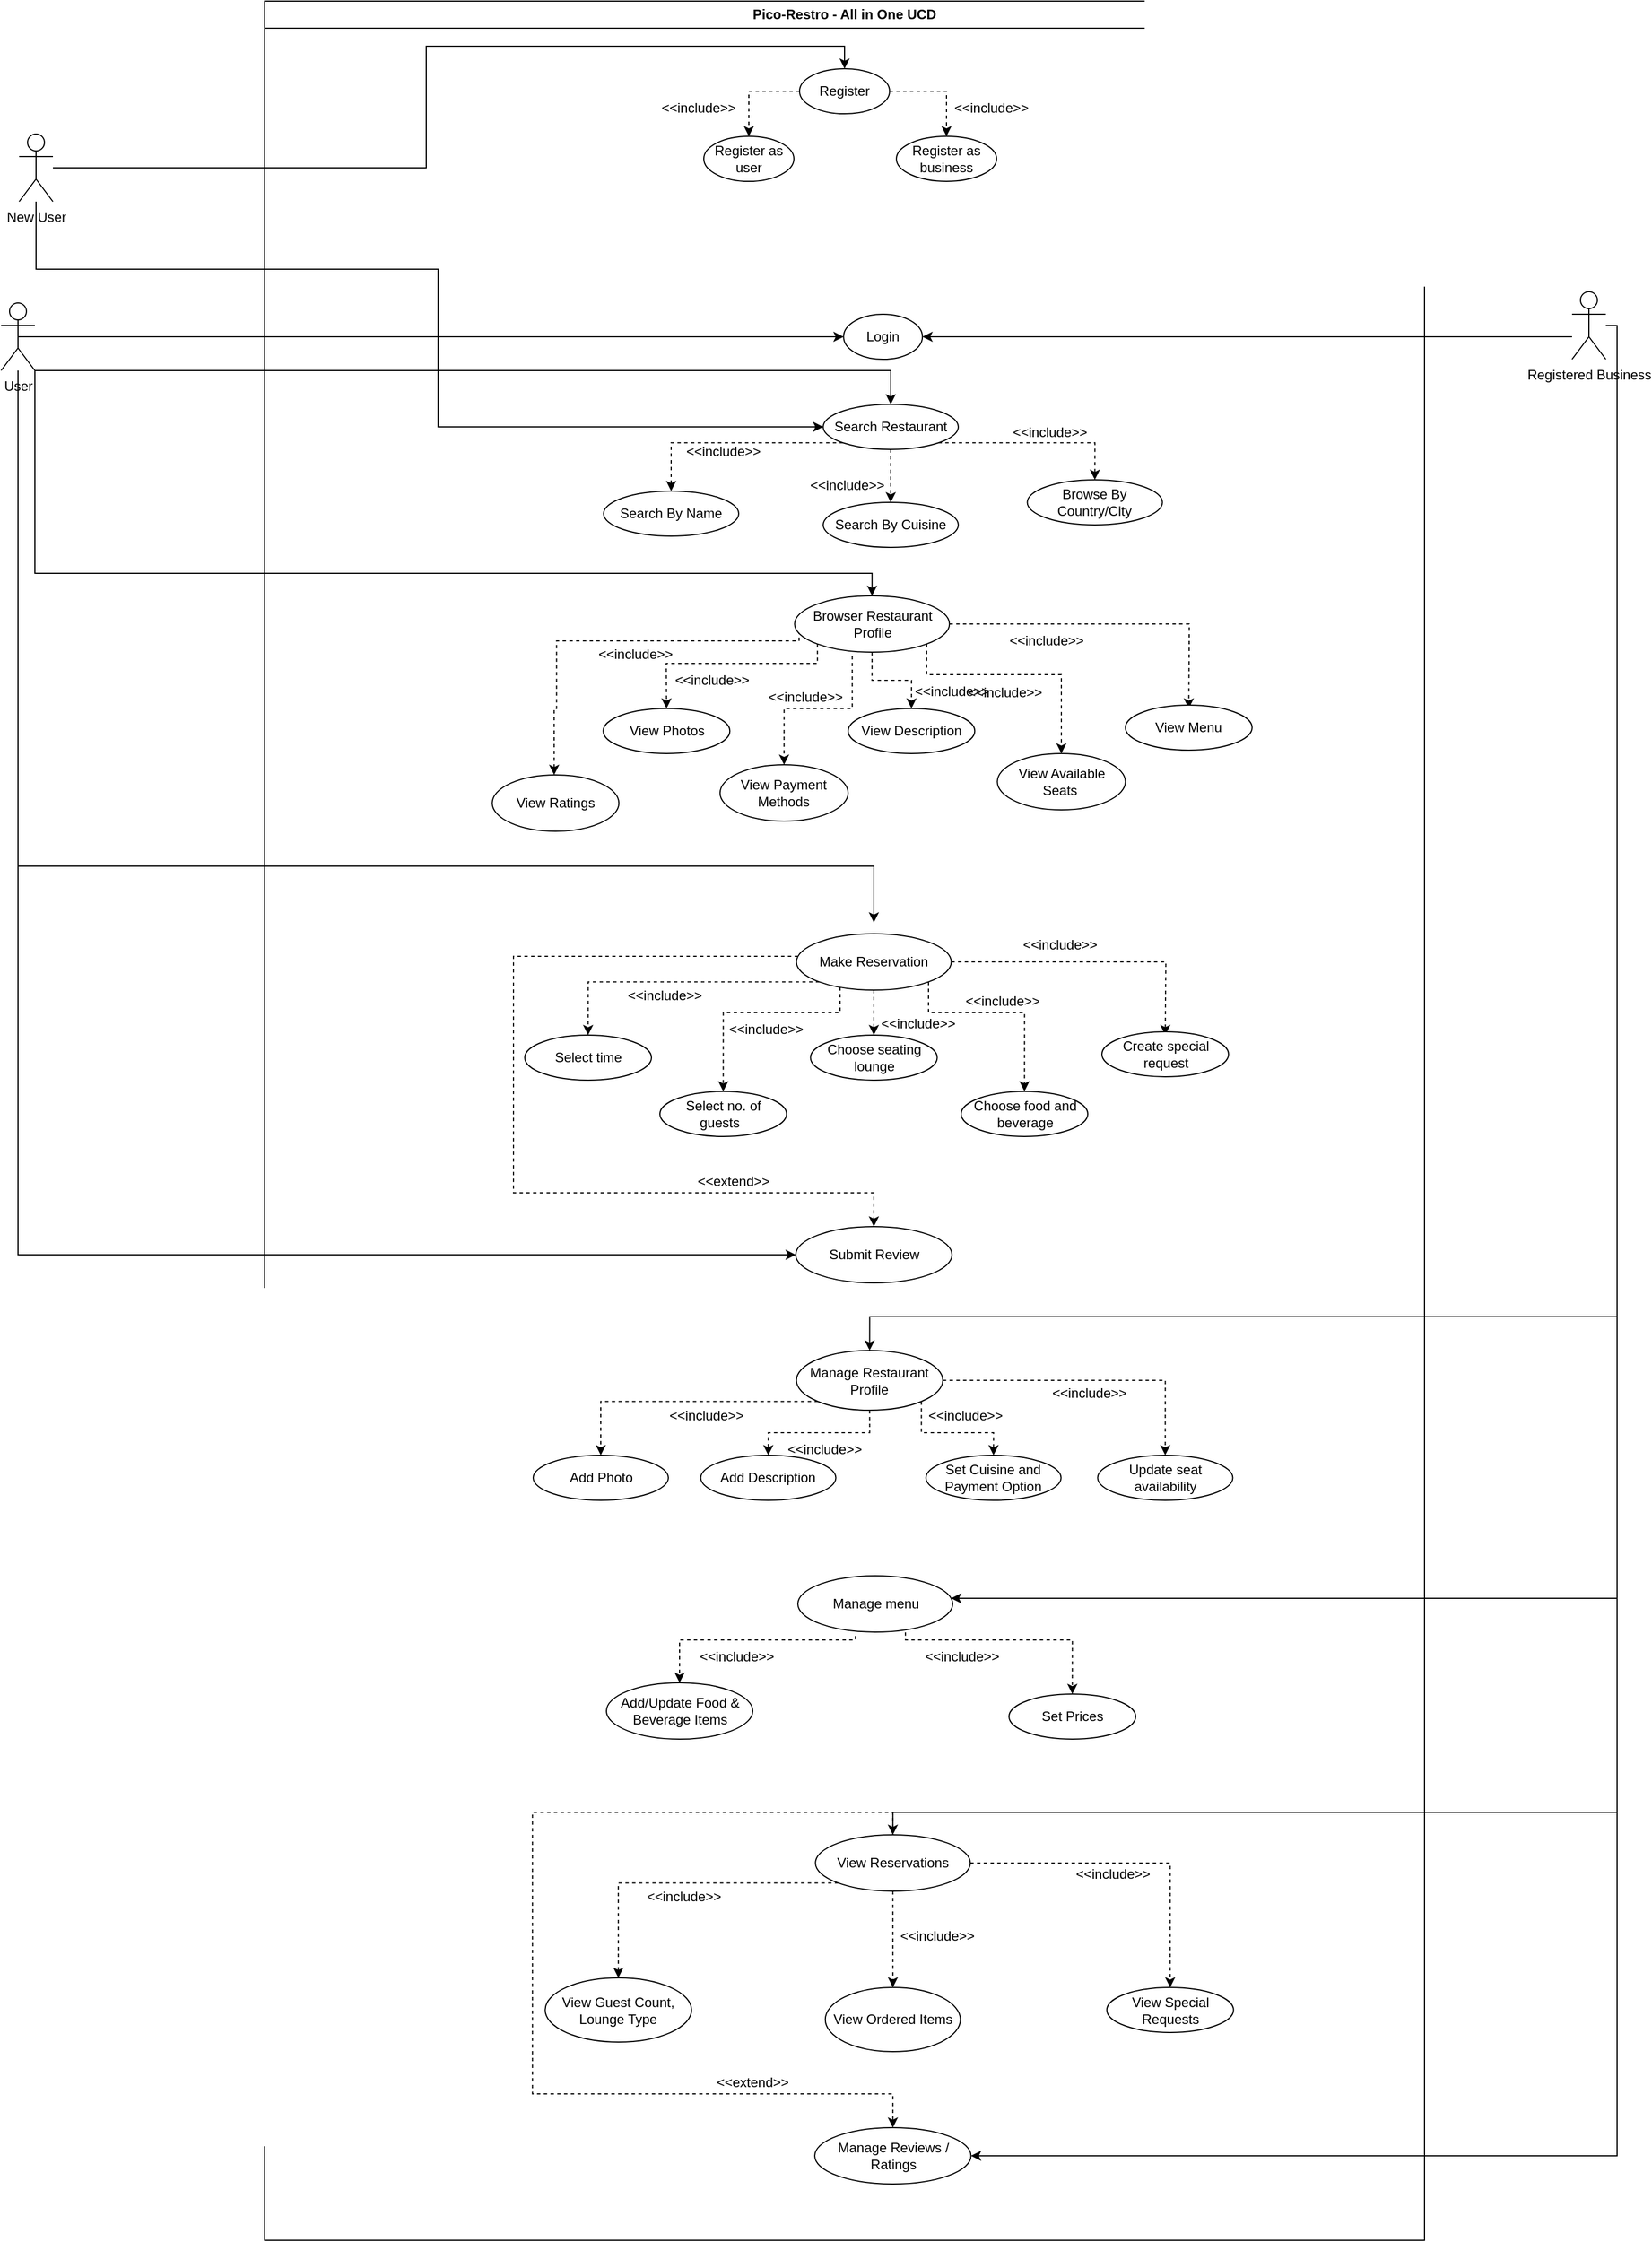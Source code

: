 <mxfile version="27.0.2">
  <diagram name="Page-1" id="cLsHhOsTv1Qdf6qpvLC8">
    <mxGraphModel dx="616" dy="1969" grid="1" gridSize="10" guides="1" tooltips="1" connect="1" arrows="1" fold="1" page="1" pageScale="1" pageWidth="850" pageHeight="1100" math="0" shadow="0">
      <root>
        <mxCell id="0" />
        <mxCell id="1" parent="0" />
        <mxCell id="fUInM-q33QLJyEfKflRt-122" value="Pico-Restro - All in One UCD" style="swimlane;whiteSpace=wrap;html=1;startSize=24;" vertex="1" parent="1">
          <mxGeometry x="1479" y="-38" width="1030" height="1988" as="geometry" />
        </mxCell>
        <mxCell id="fUInM-q33QLJyEfKflRt-134" value="" style="group" vertex="1" connectable="0" parent="fUInM-q33QLJyEfKflRt-122">
          <mxGeometry x="340" y="60" width="350" height="100" as="geometry" />
        </mxCell>
        <mxCell id="fUInM-q33QLJyEfKflRt-129" style="edgeStyle=orthogonalEdgeStyle;rounded=0;orthogonalLoop=1;jettySize=auto;html=1;entryX=0.5;entryY=0;entryDx=0;entryDy=0;dashed=1;" edge="1" parent="fUInM-q33QLJyEfKflRt-134" source="fUInM-q33QLJyEfKflRt-124" target="fUInM-q33QLJyEfKflRt-127">
          <mxGeometry relative="1" as="geometry" />
        </mxCell>
        <mxCell id="fUInM-q33QLJyEfKflRt-131" style="edgeStyle=orthogonalEdgeStyle;rounded=0;orthogonalLoop=1;jettySize=auto;html=1;entryX=0.5;entryY=0;entryDx=0;entryDy=0;dashed=1;" edge="1" parent="fUInM-q33QLJyEfKflRt-134" source="fUInM-q33QLJyEfKflRt-124" target="fUInM-q33QLJyEfKflRt-128">
          <mxGeometry relative="1" as="geometry">
            <mxPoint x="260" y="50" as="targetPoint" />
          </mxGeometry>
        </mxCell>
        <mxCell id="fUInM-q33QLJyEfKflRt-124" value="Register" style="ellipse;whiteSpace=wrap;html=1;" vertex="1" parent="fUInM-q33QLJyEfKflRt-134">
          <mxGeometry x="135" width="80" height="40" as="geometry" />
        </mxCell>
        <mxCell id="fUInM-q33QLJyEfKflRt-127" value="Register as user" style="ellipse;whiteSpace=wrap;html=1;" vertex="1" parent="fUInM-q33QLJyEfKflRt-134">
          <mxGeometry x="50" y="60" width="80" height="40" as="geometry" />
        </mxCell>
        <mxCell id="fUInM-q33QLJyEfKflRt-128" value="Register as business" style="ellipse;whiteSpace=wrap;html=1;" vertex="1" parent="fUInM-q33QLJyEfKflRt-134">
          <mxGeometry x="221" y="60" width="89" height="40" as="geometry" />
        </mxCell>
        <mxCell id="fUInM-q33QLJyEfKflRt-132" value="&amp;lt;&amp;lt;include&amp;gt;&amp;gt;" style="text;html=1;align=center;verticalAlign=middle;resizable=0;points=[];autosize=1;strokeColor=none;fillColor=none;" vertex="1" parent="fUInM-q33QLJyEfKflRt-134">
          <mxGeometry y="20" width="90" height="30" as="geometry" />
        </mxCell>
        <mxCell id="fUInM-q33QLJyEfKflRt-133" value="&amp;lt;&amp;lt;include&amp;gt;&amp;gt;" style="text;html=1;align=center;verticalAlign=middle;resizable=0;points=[];autosize=1;strokeColor=none;fillColor=none;" vertex="1" parent="fUInM-q33QLJyEfKflRt-134">
          <mxGeometry x="260" y="20" width="90" height="30" as="geometry" />
        </mxCell>
        <mxCell id="fUInM-q33QLJyEfKflRt-138" value="Login" style="ellipse;whiteSpace=wrap;html=1;" vertex="1" parent="fUInM-q33QLJyEfKflRt-122">
          <mxGeometry x="514.12" y="278" width="70" height="40" as="geometry" />
        </mxCell>
        <mxCell id="fUInM-q33QLJyEfKflRt-63" value="" style="group" vertex="1" connectable="0" parent="fUInM-q33QLJyEfKflRt-122">
          <mxGeometry x="221" y="808" width="635" height="330" as="geometry" />
        </mxCell>
        <mxCell id="fUInM-q33QLJyEfKflRt-22" style="edgeStyle=orthogonalEdgeStyle;rounded=0;orthogonalLoop=1;jettySize=auto;html=1;exitX=0;exitY=1;exitDx=0;exitDy=0;entryX=0.5;entryY=0;entryDx=0;entryDy=0;dashed=1;" edge="1" parent="fUInM-q33QLJyEfKflRt-63" source="fUInM-q33QLJyEfKflRt-28" target="fUInM-q33QLJyEfKflRt-33">
          <mxGeometry relative="1" as="geometry" />
        </mxCell>
        <mxCell id="fUInM-q33QLJyEfKflRt-23" style="edgeStyle=orthogonalEdgeStyle;rounded=0;orthogonalLoop=1;jettySize=auto;html=1;dashed=1;" edge="1" parent="fUInM-q33QLJyEfKflRt-63" source="fUInM-q33QLJyEfKflRt-28" target="fUInM-q33QLJyEfKflRt-30">
          <mxGeometry relative="1" as="geometry" />
        </mxCell>
        <mxCell id="fUInM-q33QLJyEfKflRt-24" style="edgeStyle=orthogonalEdgeStyle;rounded=0;orthogonalLoop=1;jettySize=auto;html=1;dashed=1;" edge="1" parent="fUInM-q33QLJyEfKflRt-63" source="fUInM-q33QLJyEfKflRt-28">
          <mxGeometry relative="1" as="geometry">
            <mxPoint x="578.75" y="110" as="targetPoint" />
          </mxGeometry>
        </mxCell>
        <mxCell id="fUInM-q33QLJyEfKflRt-25" style="edgeStyle=orthogonalEdgeStyle;rounded=0;orthogonalLoop=1;jettySize=auto;html=1;entryX=0.5;entryY=0;entryDx=0;entryDy=0;dashed=1;" edge="1" parent="fUInM-q33QLJyEfKflRt-63" source="fUInM-q33QLJyEfKflRt-28" target="fUInM-q33QLJyEfKflRt-29">
          <mxGeometry relative="1" as="geometry">
            <Array as="points">
              <mxPoint x="290" y="90" />
              <mxPoint x="186" y="90" />
            </Array>
          </mxGeometry>
        </mxCell>
        <mxCell id="fUInM-q33QLJyEfKflRt-26" style="edgeStyle=orthogonalEdgeStyle;rounded=0;orthogonalLoop=1;jettySize=auto;html=1;exitX=1;exitY=1;exitDx=0;exitDy=0;entryX=0.5;entryY=0;entryDx=0;entryDy=0;dashed=1;" edge="1" parent="fUInM-q33QLJyEfKflRt-63" source="fUInM-q33QLJyEfKflRt-28" target="fUInM-q33QLJyEfKflRt-31">
          <mxGeometry relative="1" as="geometry">
            <Array as="points">
              <mxPoint x="369" y="90" />
              <mxPoint x="454" y="90" />
            </Array>
          </mxGeometry>
        </mxCell>
        <mxCell id="fUInM-q33QLJyEfKflRt-27" style="edgeStyle=orthogonalEdgeStyle;rounded=0;orthogonalLoop=1;jettySize=auto;html=1;entryX=0.5;entryY=0;entryDx=0;entryDy=0;dashed=1;" edge="1" parent="fUInM-q33QLJyEfKflRt-63" source="fUInM-q33QLJyEfKflRt-28" target="fUInM-q33QLJyEfKflRt-34">
          <mxGeometry relative="1" as="geometry">
            <Array as="points">
              <mxPoint y="40" />
              <mxPoint y="250" />
              <mxPoint x="320" y="250" />
            </Array>
            <mxPoint x="210" y="30" as="sourcePoint" />
          </mxGeometry>
        </mxCell>
        <mxCell id="fUInM-q33QLJyEfKflRt-28" value="Make Reservation" style="ellipse;whiteSpace=wrap;html=1;" vertex="1" parent="fUInM-q33QLJyEfKflRt-63">
          <mxGeometry x="251.25" y="20" width="137.5" height="50" as="geometry" />
        </mxCell>
        <mxCell id="fUInM-q33QLJyEfKflRt-29" value="Select no. of guests&amp;nbsp;&amp;nbsp;" style="ellipse;whiteSpace=wrap;html=1;" vertex="1" parent="fUInM-q33QLJyEfKflRt-63">
          <mxGeometry x="130" y="160" width="112.5" height="40" as="geometry" />
        </mxCell>
        <mxCell id="fUInM-q33QLJyEfKflRt-30" value="Choose seating lounge" style="ellipse;whiteSpace=wrap;html=1;" vertex="1" parent="fUInM-q33QLJyEfKflRt-63">
          <mxGeometry x="263.75" y="110" width="112.5" height="40" as="geometry" />
        </mxCell>
        <mxCell id="fUInM-q33QLJyEfKflRt-31" value="Choose food and beverage" style="ellipse;whiteSpace=wrap;html=1;" vertex="1" parent="fUInM-q33QLJyEfKflRt-63">
          <mxGeometry x="397.5" y="160" width="112.5" height="40" as="geometry" />
        </mxCell>
        <mxCell id="fUInM-q33QLJyEfKflRt-32" value="Create special request" style="ellipse;whiteSpace=wrap;html=1;" vertex="1" parent="fUInM-q33QLJyEfKflRt-63">
          <mxGeometry x="522.5" y="107" width="112.5" height="40" as="geometry" />
        </mxCell>
        <mxCell id="fUInM-q33QLJyEfKflRt-33" value="Select time" style="ellipse;whiteSpace=wrap;html=1;" vertex="1" parent="fUInM-q33QLJyEfKflRt-63">
          <mxGeometry x="10" y="110" width="112.5" height="40" as="geometry" />
        </mxCell>
        <mxCell id="fUInM-q33QLJyEfKflRt-34" value="Submit Review" style="ellipse;whiteSpace=wrap;html=1;" vertex="1" parent="fUInM-q33QLJyEfKflRt-63">
          <mxGeometry x="250.63" y="280" width="138.75" height="50" as="geometry" />
        </mxCell>
        <mxCell id="fUInM-q33QLJyEfKflRt-42" value="&amp;lt;&amp;lt;include&amp;gt;&amp;gt;" style="text;html=1;align=center;verticalAlign=middle;resizable=0;points=[];autosize=1;strokeColor=none;fillColor=none;" vertex="1" parent="fUInM-q33QLJyEfKflRt-63">
          <mxGeometry x="88.75" y="60" width="90" height="30" as="geometry" />
        </mxCell>
        <mxCell id="fUInM-q33QLJyEfKflRt-43" value="&amp;lt;&amp;lt;include&amp;gt;&amp;gt;" style="text;html=1;align=center;verticalAlign=middle;resizable=0;points=[];autosize=1;strokeColor=none;fillColor=none;" vertex="1" parent="fUInM-q33QLJyEfKflRt-63">
          <mxGeometry x="178.75" y="90" width="90" height="30" as="geometry" />
        </mxCell>
        <mxCell id="fUInM-q33QLJyEfKflRt-44" value="&lt;div style=&quot;line-height: 50%;&quot;&gt;&amp;lt;&amp;lt;include&amp;gt;&amp;gt;&lt;/div&gt;" style="text;html=1;align=center;verticalAlign=middle;resizable=0;points=[];autosize=1;strokeColor=none;fillColor=none;strokeWidth=1;" vertex="1" parent="fUInM-q33QLJyEfKflRt-63">
          <mxGeometry x="314" y="90" width="90" height="20" as="geometry" />
        </mxCell>
        <mxCell id="fUInM-q33QLJyEfKflRt-45" value="&lt;div style=&quot;line-height: 50%;&quot;&gt;&amp;lt;&amp;lt;include&amp;gt;&amp;gt;&lt;/div&gt;" style="text;html=1;align=center;verticalAlign=middle;resizable=0;points=[];autosize=1;strokeColor=none;fillColor=none;strokeWidth=1;" vertex="1" parent="fUInM-q33QLJyEfKflRt-63">
          <mxGeometry x="388.75" y="70" width="90" height="20" as="geometry" />
        </mxCell>
        <mxCell id="fUInM-q33QLJyEfKflRt-46" value="&lt;div style=&quot;line-height: 50%;&quot;&gt;&amp;lt;&amp;lt;include&amp;gt;&amp;gt;&lt;/div&gt;" style="text;html=1;align=center;verticalAlign=middle;resizable=0;points=[];autosize=1;strokeColor=none;fillColor=none;strokeWidth=1;" vertex="1" parent="fUInM-q33QLJyEfKflRt-63">
          <mxGeometry x="440" y="20" width="90" height="20" as="geometry" />
        </mxCell>
        <mxCell id="fUInM-q33QLJyEfKflRt-47" value="&lt;div style=&quot;line-height: 50%;&quot;&gt;&amp;lt;&amp;lt;extend&amp;gt;&amp;gt;&lt;/div&gt;" style="text;html=1;align=center;verticalAlign=middle;resizable=0;points=[];autosize=1;strokeColor=none;fillColor=none;strokeWidth=1;" vertex="1" parent="fUInM-q33QLJyEfKflRt-63">
          <mxGeometry x="150" y="230" width="90" height="20" as="geometry" />
        </mxCell>
        <mxCell id="fUInM-q33QLJyEfKflRt-204" value="" style="group" vertex="1" connectable="0" parent="fUInM-q33QLJyEfKflRt-122">
          <mxGeometry x="200.11" y="528" width="676.78" height="209" as="geometry" />
        </mxCell>
        <mxCell id="fUInM-q33QLJyEfKflRt-201" value="" style="group" vertex="1" connectable="0" parent="fUInM-q33QLJyEfKflRt-204">
          <mxGeometry width="676.78" height="200" as="geometry" />
        </mxCell>
        <mxCell id="fUInM-q33QLJyEfKflRt-177" style="edgeStyle=orthogonalEdgeStyle;rounded=0;orthogonalLoop=1;jettySize=auto;html=1;exitX=0;exitY=0.5;exitDx=0;exitDy=0;dashed=1;" edge="1" parent="fUInM-q33QLJyEfKflRt-201">
          <mxGeometry relative="1" as="geometry">
            <Array as="points">
              <mxPoint x="274.13" y="40" />
              <mxPoint x="59.13" y="40" />
              <mxPoint x="59.13" y="100" />
              <mxPoint x="57.13" y="100" />
            </Array>
            <mxPoint x="57" y="159" as="targetPoint" />
            <mxPoint x="274.53" y="25" as="sourcePoint" />
          </mxGeometry>
        </mxCell>
        <mxCell id="fUInM-q33QLJyEfKflRt-178" style="edgeStyle=orthogonalEdgeStyle;rounded=0;orthogonalLoop=1;jettySize=auto;html=1;exitX=0;exitY=1;exitDx=0;exitDy=0;dashed=1;" edge="1" parent="fUInM-q33QLJyEfKflRt-201" source="fUInM-q33QLJyEfKflRt-183" target="fUInM-q33QLJyEfKflRt-184">
          <mxGeometry relative="1" as="geometry">
            <Array as="points">
              <mxPoint x="290.53" y="60" />
              <mxPoint x="156.53" y="60" />
            </Array>
          </mxGeometry>
        </mxCell>
        <mxCell id="fUInM-q33QLJyEfKflRt-179" style="edgeStyle=orthogonalEdgeStyle;rounded=0;orthogonalLoop=1;jettySize=auto;html=1;entryX=0.5;entryY=0;entryDx=0;entryDy=0;dashed=1;" edge="1" parent="fUInM-q33QLJyEfKflRt-201" source="fUInM-q33QLJyEfKflRt-183" target="fUInM-q33QLJyEfKflRt-185">
          <mxGeometry relative="1" as="geometry" />
        </mxCell>
        <mxCell id="fUInM-q33QLJyEfKflRt-180" style="edgeStyle=orthogonalEdgeStyle;rounded=0;orthogonalLoop=1;jettySize=auto;html=1;entryX=0.5;entryY=0;entryDx=0;entryDy=0;dashed=1;exitX=0.372;exitY=1.071;exitDx=0;exitDy=0;exitPerimeter=0;" edge="1" parent="fUInM-q33QLJyEfKflRt-201" source="fUInM-q33QLJyEfKflRt-183" target="fUInM-q33QLJyEfKflRt-187">
          <mxGeometry relative="1" as="geometry" />
        </mxCell>
        <mxCell id="fUInM-q33QLJyEfKflRt-181" style="edgeStyle=orthogonalEdgeStyle;rounded=0;orthogonalLoop=1;jettySize=auto;html=1;exitX=1;exitY=1;exitDx=0;exitDy=0;entryX=0.5;entryY=0;entryDx=0;entryDy=0;dashed=1;" edge="1" parent="fUInM-q33QLJyEfKflRt-201" source="fUInM-q33QLJyEfKflRt-183" target="fUInM-q33QLJyEfKflRt-188">
          <mxGeometry relative="1" as="geometry">
            <Array as="points">
              <mxPoint x="388.53" y="70" />
              <mxPoint x="507.53" y="70" />
            </Array>
          </mxGeometry>
        </mxCell>
        <mxCell id="fUInM-q33QLJyEfKflRt-182" style="edgeStyle=orthogonalEdgeStyle;rounded=0;orthogonalLoop=1;jettySize=auto;html=1;entryX=0.5;entryY=0;entryDx=0;entryDy=0;dashed=1;" edge="1" parent="fUInM-q33QLJyEfKflRt-201" source="fUInM-q33QLJyEfKflRt-183">
          <mxGeometry relative="1" as="geometry">
            <mxPoint x="620.53" y="100" as="targetPoint" />
          </mxGeometry>
        </mxCell>
        <mxCell id="fUInM-q33QLJyEfKflRt-183" value="Browser Restaurant Profile" style="ellipse;whiteSpace=wrap;html=1;" vertex="1" parent="fUInM-q33QLJyEfKflRt-201">
          <mxGeometry x="270.53" width="137.5" height="50" as="geometry" />
        </mxCell>
        <mxCell id="fUInM-q33QLJyEfKflRt-184" value="View Photos" style="ellipse;whiteSpace=wrap;html=1;" vertex="1" parent="fUInM-q33QLJyEfKflRt-201">
          <mxGeometry x="100.53" y="100" width="112.5" height="40" as="geometry" />
        </mxCell>
        <mxCell id="fUInM-q33QLJyEfKflRt-185" value="View Description" style="ellipse;whiteSpace=wrap;html=1;" vertex="1" parent="fUInM-q33QLJyEfKflRt-201">
          <mxGeometry x="318.03" y="100" width="112.5" height="40" as="geometry" />
        </mxCell>
        <mxCell id="fUInM-q33QLJyEfKflRt-186" value="View Menu" style="ellipse;whiteSpace=wrap;html=1;" vertex="1" parent="fUInM-q33QLJyEfKflRt-201">
          <mxGeometry x="564.28" y="97" width="112.5" height="40" as="geometry" />
        </mxCell>
        <mxCell id="fUInM-q33QLJyEfKflRt-187" value="View Payment Methods" style="ellipse;whiteSpace=wrap;html=1;" vertex="1" parent="fUInM-q33QLJyEfKflRt-201">
          <mxGeometry x="204.28" y="150" width="113.75" height="50" as="geometry" />
        </mxCell>
        <mxCell id="fUInM-q33QLJyEfKflRt-188" value="View Available Seats&amp;nbsp;" style="ellipse;whiteSpace=wrap;html=1;" vertex="1" parent="fUInM-q33QLJyEfKflRt-201">
          <mxGeometry x="450.53" y="140" width="113.75" height="50" as="geometry" />
        </mxCell>
        <mxCell id="fUInM-q33QLJyEfKflRt-193" value="&amp;lt;&amp;lt;include&amp;gt;&amp;gt;" style="text;html=1;align=center;verticalAlign=middle;resizable=0;points=[];autosize=1;strokeColor=none;fillColor=none;" vertex="1" parent="fUInM-q33QLJyEfKflRt-201">
          <mxGeometry x="84.28" y="37" width="90" height="30" as="geometry" />
        </mxCell>
        <mxCell id="fUInM-q33QLJyEfKflRt-194" value="&amp;lt;&amp;lt;include&amp;gt;&amp;gt;" style="text;html=1;align=center;verticalAlign=middle;resizable=0;points=[];autosize=1;strokeColor=none;fillColor=none;" vertex="1" parent="fUInM-q33QLJyEfKflRt-201">
          <mxGeometry x="151.78" y="60" width="90" height="30" as="geometry" />
        </mxCell>
        <mxCell id="fUInM-q33QLJyEfKflRt-195" value="&amp;lt;&amp;lt;include&amp;gt;&amp;gt;" style="text;html=1;align=center;verticalAlign=middle;resizable=0;points=[];autosize=1;strokeColor=none;fillColor=none;" vertex="1" parent="fUInM-q33QLJyEfKflRt-201">
          <mxGeometry x="234.53" y="75" width="90" height="30" as="geometry" />
        </mxCell>
        <mxCell id="fUInM-q33QLJyEfKflRt-196" value="&amp;lt;&amp;lt;include&amp;gt;&amp;gt;" style="text;html=1;align=center;verticalAlign=middle;resizable=0;points=[];autosize=1;strokeColor=none;fillColor=none;" vertex="1" parent="fUInM-q33QLJyEfKflRt-201">
          <mxGeometry x="364.53" y="70" width="90" height="30" as="geometry" />
        </mxCell>
        <mxCell id="fUInM-q33QLJyEfKflRt-197" value="&amp;lt;&amp;lt;include&amp;gt;&amp;gt;" style="text;html=1;align=center;verticalAlign=middle;resizable=0;points=[];autosize=1;strokeColor=none;fillColor=none;" vertex="1" parent="fUInM-q33QLJyEfKflRt-201">
          <mxGeometry x="412.15" y="71" width="90" height="30" as="geometry" />
        </mxCell>
        <mxCell id="fUInM-q33QLJyEfKflRt-198" value="&amp;lt;&amp;lt;include&amp;gt;&amp;gt;" style="text;html=1;align=center;verticalAlign=middle;resizable=0;points=[];autosize=1;strokeColor=none;fillColor=none;" vertex="1" parent="fUInM-q33QLJyEfKflRt-201">
          <mxGeometry x="449.15" y="25" width="90" height="30" as="geometry" />
        </mxCell>
        <mxCell id="fUInM-q33QLJyEfKflRt-199" value="View Ratings" style="ellipse;whiteSpace=wrap;html=1;" vertex="1" parent="fUInM-q33QLJyEfKflRt-204">
          <mxGeometry x="2" y="159" width="112.5" height="50" as="geometry" />
        </mxCell>
        <mxCell id="fUInM-q33QLJyEfKflRt-205" value="" style="group" vertex="1" connectable="0" parent="fUInM-q33QLJyEfKflRt-122">
          <mxGeometry x="301.0" y="348" width="496.25" height="137" as="geometry" />
        </mxCell>
        <mxCell id="fUInM-q33QLJyEfKflRt-171" style="edgeStyle=orthogonalEdgeStyle;rounded=0;orthogonalLoop=1;jettySize=auto;html=1;exitX=0;exitY=1;exitDx=0;exitDy=0;entryX=0.5;entryY=0;entryDx=0;entryDy=0;dashed=1;" edge="1" parent="fUInM-q33QLJyEfKflRt-205" source="fUInM-q33QLJyEfKflRt-173" target="fUInM-q33QLJyEfKflRt-174">
          <mxGeometry relative="1" as="geometry" />
        </mxCell>
        <mxCell id="fUInM-q33QLJyEfKflRt-172" style="edgeStyle=orthogonalEdgeStyle;rounded=0;orthogonalLoop=1;jettySize=auto;html=1;exitX=1;exitY=1;exitDx=0;exitDy=0;entryX=0.5;entryY=0;entryDx=0;entryDy=0;dashed=1;" edge="1" parent="fUInM-q33QLJyEfKflRt-205" source="fUInM-q33QLJyEfKflRt-173" target="fUInM-q33QLJyEfKflRt-176">
          <mxGeometry relative="1" as="geometry" />
        </mxCell>
        <mxCell id="fUInM-q33QLJyEfKflRt-173" value="Search Restaurant" style="ellipse;whiteSpace=wrap;html=1;" vertex="1" parent="fUInM-q33QLJyEfKflRt-205">
          <mxGeometry x="195" y="10" width="120" height="40" as="geometry" />
        </mxCell>
        <mxCell id="fUInM-q33QLJyEfKflRt-174" value="Search By Name" style="ellipse;whiteSpace=wrap;html=1;" vertex="1" parent="fUInM-q33QLJyEfKflRt-205">
          <mxGeometry y="87" width="120" height="40" as="geometry" />
        </mxCell>
        <mxCell id="fUInM-q33QLJyEfKflRt-175" value="Search By Cuisine" style="ellipse;whiteSpace=wrap;html=1;" vertex="1" parent="fUInM-q33QLJyEfKflRt-205">
          <mxGeometry x="195" y="97" width="120" height="40" as="geometry" />
        </mxCell>
        <mxCell id="fUInM-q33QLJyEfKflRt-176" value="Browse By Country/City" style="ellipse;whiteSpace=wrap;html=1;" vertex="1" parent="fUInM-q33QLJyEfKflRt-205">
          <mxGeometry x="376.25" y="77" width="120" height="40" as="geometry" />
        </mxCell>
        <mxCell id="fUInM-q33QLJyEfKflRt-189" value="&amp;lt;&amp;lt;include&amp;gt;&amp;gt;" style="text;html=1;align=center;verticalAlign=middle;resizable=0;points=[];autosize=1;strokeColor=none;fillColor=none;" vertex="1" parent="fUInM-q33QLJyEfKflRt-205">
          <mxGeometry x="60.63" y="37" width="90" height="30" as="geometry" />
        </mxCell>
        <mxCell id="fUInM-q33QLJyEfKflRt-190" style="edgeStyle=orthogonalEdgeStyle;rounded=0;orthogonalLoop=1;jettySize=auto;html=1;exitX=0.5;exitY=1;exitDx=0;exitDy=0;entryX=0.5;entryY=0;entryDx=0;entryDy=0;dashed=1;" edge="1" parent="fUInM-q33QLJyEfKflRt-205" source="fUInM-q33QLJyEfKflRt-173" target="fUInM-q33QLJyEfKflRt-175">
          <mxGeometry relative="1" as="geometry">
            <mxPoint x="214.25" y="14" as="sourcePoint" />
            <mxPoint x="70.25" y="60" as="targetPoint" />
          </mxGeometry>
        </mxCell>
        <mxCell id="fUInM-q33QLJyEfKflRt-191" value="&amp;lt;&amp;lt;include&amp;gt;&amp;gt;" style="text;html=1;align=center;verticalAlign=middle;resizable=0;points=[];autosize=1;strokeColor=none;fillColor=none;" vertex="1" parent="fUInM-q33QLJyEfKflRt-205">
          <mxGeometry x="170.63" y="67" width="90" height="30" as="geometry" />
        </mxCell>
        <mxCell id="fUInM-q33QLJyEfKflRt-192" value="&amp;lt;&amp;lt;include&amp;gt;&amp;gt;" style="text;html=1;align=center;verticalAlign=middle;resizable=0;points=[];autosize=1;strokeColor=none;fillColor=none;" vertex="1" parent="fUInM-q33QLJyEfKflRt-205">
          <mxGeometry x="350.63" y="20" width="90" height="30" as="geometry" />
        </mxCell>
        <mxCell id="fUInM-q33QLJyEfKflRt-325" style="edgeStyle=orthogonalEdgeStyle;rounded=0;orthogonalLoop=1;jettySize=auto;html=1;exitX=0;exitY=1;exitDx=0;exitDy=0;entryX=0.5;entryY=0;entryDx=0;entryDy=0;dashed=1;" edge="1" parent="fUInM-q33QLJyEfKflRt-122" source="fUInM-q33QLJyEfKflRt-328" target="fUInM-q33QLJyEfKflRt-329">
          <mxGeometry relative="1" as="geometry" />
        </mxCell>
        <mxCell id="fUInM-q33QLJyEfKflRt-326" style="edgeStyle=orthogonalEdgeStyle;rounded=0;orthogonalLoop=1;jettySize=auto;html=1;exitX=1;exitY=1;exitDx=0;exitDy=0;entryX=0.5;entryY=0;entryDx=0;entryDy=0;dashed=1;" edge="1" parent="fUInM-q33QLJyEfKflRt-122" source="fUInM-q33QLJyEfKflRt-328" target="fUInM-q33QLJyEfKflRt-331">
          <mxGeometry relative="1" as="geometry" />
        </mxCell>
        <mxCell id="fUInM-q33QLJyEfKflRt-327" style="edgeStyle=orthogonalEdgeStyle;rounded=0;orthogonalLoop=1;jettySize=auto;html=1;entryX=0.5;entryY=0;entryDx=0;entryDy=0;dashed=1;" edge="1" parent="fUInM-q33QLJyEfKflRt-122" source="fUInM-q33QLJyEfKflRt-328" target="fUInM-q33QLJyEfKflRt-336">
          <mxGeometry relative="1" as="geometry" />
        </mxCell>
        <mxCell id="fUInM-q33QLJyEfKflRt-328" value="Manage Restaurant Profile" style="ellipse;whiteSpace=wrap;html=1;" vertex="1" parent="fUInM-q33QLJyEfKflRt-122">
          <mxGeometry x="472.25" y="1198" width="130" height="53" as="geometry" />
        </mxCell>
        <mxCell id="fUInM-q33QLJyEfKflRt-329" value="Add Photo" style="ellipse;whiteSpace=wrap;html=1;" vertex="1" parent="fUInM-q33QLJyEfKflRt-122">
          <mxGeometry x="238.5" y="1291" width="120" height="40" as="geometry" />
        </mxCell>
        <mxCell id="fUInM-q33QLJyEfKflRt-330" value="Add Description" style="ellipse;whiteSpace=wrap;html=1;" vertex="1" parent="fUInM-q33QLJyEfKflRt-122">
          <mxGeometry x="387.25" y="1291" width="120" height="40" as="geometry" />
        </mxCell>
        <mxCell id="fUInM-q33QLJyEfKflRt-331" value="Set Cuisine and Payment Option" style="ellipse;whiteSpace=wrap;html=1;" vertex="1" parent="fUInM-q33QLJyEfKflRt-122">
          <mxGeometry x="587.25" y="1291" width="120" height="40" as="geometry" />
        </mxCell>
        <mxCell id="fUInM-q33QLJyEfKflRt-332" value="&amp;lt;&amp;lt;include&amp;gt;&amp;gt;" style="text;html=1;align=center;verticalAlign=middle;resizable=0;points=[];autosize=1;strokeColor=none;fillColor=none;" vertex="1" parent="fUInM-q33QLJyEfKflRt-122">
          <mxGeometry x="347.25" y="1241" width="90" height="30" as="geometry" />
        </mxCell>
        <mxCell id="fUInM-q33QLJyEfKflRt-333" style="edgeStyle=orthogonalEdgeStyle;rounded=0;orthogonalLoop=1;jettySize=auto;html=1;exitX=0.5;exitY=1;exitDx=0;exitDy=0;entryX=0.5;entryY=0;entryDx=0;entryDy=0;dashed=1;" edge="1" parent="fUInM-q33QLJyEfKflRt-122" source="fUInM-q33QLJyEfKflRt-328" target="fUInM-q33QLJyEfKflRt-330">
          <mxGeometry relative="1" as="geometry">
            <mxPoint x="505.25" y="1255" as="sourcePoint" />
            <mxPoint x="361.25" y="1301" as="targetPoint" />
          </mxGeometry>
        </mxCell>
        <mxCell id="fUInM-q33QLJyEfKflRt-334" value="&amp;lt;&amp;lt;include&amp;gt;&amp;gt;" style="text;html=1;align=center;verticalAlign=middle;resizable=0;points=[];autosize=1;strokeColor=none;fillColor=none;" vertex="1" parent="fUInM-q33QLJyEfKflRt-122">
          <mxGeometry x="452.25" y="1271" width="90" height="30" as="geometry" />
        </mxCell>
        <mxCell id="fUInM-q33QLJyEfKflRt-335" value="&amp;lt;&amp;lt;include&amp;gt;&amp;gt;" style="text;html=1;align=center;verticalAlign=middle;resizable=0;points=[];autosize=1;strokeColor=none;fillColor=none;" vertex="1" parent="fUInM-q33QLJyEfKflRt-122">
          <mxGeometry x="577.25" y="1241" width="90" height="30" as="geometry" />
        </mxCell>
        <mxCell id="fUInM-q33QLJyEfKflRt-336" value="Update seat availability" style="ellipse;whiteSpace=wrap;html=1;" vertex="1" parent="fUInM-q33QLJyEfKflRt-122">
          <mxGeometry x="739.75" y="1291" width="120" height="40" as="geometry" />
        </mxCell>
        <mxCell id="fUInM-q33QLJyEfKflRt-337" value="&amp;lt;&amp;lt;include&amp;gt;&amp;gt;" style="text;html=1;align=center;verticalAlign=middle;resizable=0;points=[];autosize=1;strokeColor=none;fillColor=none;" vertex="1" parent="fUInM-q33QLJyEfKflRt-122">
          <mxGeometry x="687.25" y="1221" width="90" height="30" as="geometry" />
        </mxCell>
        <mxCell id="fUInM-q33QLJyEfKflRt-338" style="edgeStyle=orthogonalEdgeStyle;rounded=0;orthogonalLoop=1;jettySize=auto;html=1;entryX=0.5;entryY=0;entryDx=0;entryDy=0;dashed=1;exitX=0.695;exitY=1.004;exitDx=0;exitDy=0;exitPerimeter=0;" edge="1" parent="fUInM-q33QLJyEfKflRt-122" source="fUInM-q33QLJyEfKflRt-340" target="fUInM-q33QLJyEfKflRt-341">
          <mxGeometry relative="1" as="geometry">
            <Array as="points">
              <mxPoint x="569.5" y="1455" />
              <mxPoint x="717.5" y="1455" />
            </Array>
          </mxGeometry>
        </mxCell>
        <mxCell id="fUInM-q33QLJyEfKflRt-339" style="edgeStyle=orthogonalEdgeStyle;rounded=0;orthogonalLoop=1;jettySize=auto;html=1;entryX=0.5;entryY=0;entryDx=0;entryDy=0;dashed=1;exitX=0.372;exitY=1.071;exitDx=0;exitDy=0;exitPerimeter=0;" edge="1" parent="fUInM-q33QLJyEfKflRt-122" source="fUInM-q33QLJyEfKflRt-340" target="fUInM-q33QLJyEfKflRt-342">
          <mxGeometry relative="1" as="geometry">
            <Array as="points">
              <mxPoint x="524.5" y="1455" />
              <mxPoint x="368.5" y="1455" />
            </Array>
          </mxGeometry>
        </mxCell>
        <mxCell id="fUInM-q33QLJyEfKflRt-340" value="Manage menu" style="ellipse;whiteSpace=wrap;html=1;" vertex="1" parent="fUInM-q33QLJyEfKflRt-122">
          <mxGeometry x="473.5" y="1398" width="137.5" height="50" as="geometry" />
        </mxCell>
        <mxCell id="fUInM-q33QLJyEfKflRt-341" value="Set Prices" style="ellipse;whiteSpace=wrap;html=1;" vertex="1" parent="fUInM-q33QLJyEfKflRt-122">
          <mxGeometry x="661" y="1503" width="112.5" height="40" as="geometry" />
        </mxCell>
        <mxCell id="fUInM-q33QLJyEfKflRt-342" value="Add/Update Food &amp;amp; Beverage Items" style="ellipse;whiteSpace=wrap;html=1;" vertex="1" parent="fUInM-q33QLJyEfKflRt-122">
          <mxGeometry x="303.5" y="1493" width="130" height="50" as="geometry" />
        </mxCell>
        <mxCell id="fUInM-q33QLJyEfKflRt-343" value="&amp;lt;&amp;lt;include&amp;gt;&amp;gt;" style="text;html=1;align=center;verticalAlign=middle;resizable=0;points=[];autosize=1;strokeColor=none;fillColor=none;" vertex="1" parent="fUInM-q33QLJyEfKflRt-122">
          <mxGeometry x="374.13" y="1455" width="90" height="30" as="geometry" />
        </mxCell>
        <mxCell id="fUInM-q33QLJyEfKflRt-344" value="&amp;lt;&amp;lt;include&amp;gt;&amp;gt;" style="text;html=1;align=center;verticalAlign=middle;resizable=0;points=[];autosize=1;strokeColor=none;fillColor=none;" vertex="1" parent="fUInM-q33QLJyEfKflRt-122">
          <mxGeometry x="573.5" y="1455" width="90" height="30" as="geometry" />
        </mxCell>
        <mxCell id="fUInM-q33QLJyEfKflRt-368" style="edgeStyle=orthogonalEdgeStyle;rounded=0;orthogonalLoop=1;jettySize=auto;html=1;exitX=0;exitY=1;exitDx=0;exitDy=0;entryX=0.5;entryY=0;entryDx=0;entryDy=0;dashed=1;" edge="1" parent="fUInM-q33QLJyEfKflRt-122" source="fUInM-q33QLJyEfKflRt-372" target="fUInM-q33QLJyEfKflRt-375">
          <mxGeometry relative="1" as="geometry" />
        </mxCell>
        <mxCell id="fUInM-q33QLJyEfKflRt-369" style="edgeStyle=orthogonalEdgeStyle;rounded=0;orthogonalLoop=1;jettySize=auto;html=1;dashed=1;" edge="1" parent="fUInM-q33QLJyEfKflRt-122" source="fUInM-q33QLJyEfKflRt-372" target="fUInM-q33QLJyEfKflRt-374">
          <mxGeometry relative="1" as="geometry" />
        </mxCell>
        <mxCell id="fUInM-q33QLJyEfKflRt-370" style="edgeStyle=orthogonalEdgeStyle;rounded=0;orthogonalLoop=1;jettySize=auto;html=1;entryX=0.5;entryY=0;entryDx=0;entryDy=0;dashed=1;exitX=0.5;exitY=1;exitDx=0;exitDy=0;" edge="1" parent="fUInM-q33QLJyEfKflRt-122" source="fUInM-q33QLJyEfKflRt-372" target="fUInM-q33QLJyEfKflRt-373">
          <mxGeometry relative="1" as="geometry">
            <Array as="points">
              <mxPoint x="557.87" y="1755" />
              <mxPoint x="557.87" y="1755" />
            </Array>
          </mxGeometry>
        </mxCell>
        <mxCell id="fUInM-q33QLJyEfKflRt-371" style="edgeStyle=orthogonalEdgeStyle;rounded=0;orthogonalLoop=1;jettySize=auto;html=1;entryX=0.5;entryY=0;entryDx=0;entryDy=0;dashed=1;" edge="1" parent="fUInM-q33QLJyEfKflRt-122" source="fUInM-q33QLJyEfKflRt-372" target="fUInM-q33QLJyEfKflRt-376">
          <mxGeometry relative="1" as="geometry">
            <Array as="points">
              <mxPoint x="557.87" y="1608" />
              <mxPoint x="237.87" y="1608" />
              <mxPoint x="237.87" y="1858" />
              <mxPoint x="557.87" y="1858" />
            </Array>
          </mxGeometry>
        </mxCell>
        <mxCell id="fUInM-q33QLJyEfKflRt-372" value="View Reservations" style="ellipse;whiteSpace=wrap;html=1;" vertex="1" parent="fUInM-q33QLJyEfKflRt-122">
          <mxGeometry x="489.12" y="1628" width="137.5" height="50" as="geometry" />
        </mxCell>
        <mxCell id="fUInM-q33QLJyEfKflRt-373" value="View Ordered Items" style="ellipse;whiteSpace=wrap;html=1;" vertex="1" parent="fUInM-q33QLJyEfKflRt-122">
          <mxGeometry x="497.87" y="1763.5" width="120" height="57" as="geometry" />
        </mxCell>
        <mxCell id="fUInM-q33QLJyEfKflRt-374" value="View Special Requests" style="ellipse;whiteSpace=wrap;html=1;" vertex="1" parent="fUInM-q33QLJyEfKflRt-122">
          <mxGeometry x="747.87" y="1763.5" width="112.5" height="40" as="geometry" />
        </mxCell>
        <mxCell id="fUInM-q33QLJyEfKflRt-375" value="View Guest Count, Lounge Type" style="ellipse;whiteSpace=wrap;html=1;" vertex="1" parent="fUInM-q33QLJyEfKflRt-122">
          <mxGeometry x="249.12" y="1755" width="130" height="57" as="geometry" />
        </mxCell>
        <mxCell id="fUInM-q33QLJyEfKflRt-376" value="Manage Reviews / Ratings" style="ellipse;whiteSpace=wrap;html=1;" vertex="1" parent="fUInM-q33QLJyEfKflRt-122">
          <mxGeometry x="488.5" y="1888" width="138.75" height="50" as="geometry" />
        </mxCell>
        <mxCell id="fUInM-q33QLJyEfKflRt-377" value="&amp;lt;&amp;lt;include&amp;gt;&amp;gt;" style="text;html=1;align=center;verticalAlign=middle;resizable=0;points=[];autosize=1;strokeColor=none;fillColor=none;" vertex="1" parent="fUInM-q33QLJyEfKflRt-122">
          <mxGeometry x="326.62" y="1668" width="90" height="30" as="geometry" />
        </mxCell>
        <mxCell id="fUInM-q33QLJyEfKflRt-378" value="&amp;lt;&amp;lt;include&amp;gt;&amp;gt;" style="text;html=1;align=center;verticalAlign=middle;resizable=0;points=[];autosize=1;strokeColor=none;fillColor=none;" vertex="1" parent="fUInM-q33QLJyEfKflRt-122">
          <mxGeometry x="707.87" y="1648" width="90" height="30" as="geometry" />
        </mxCell>
        <mxCell id="fUInM-q33QLJyEfKflRt-379" value="&lt;div style=&quot;line-height: 50%;&quot;&gt;&amp;lt;&amp;lt;include&amp;gt;&amp;gt;&lt;/div&gt;" style="text;html=1;align=center;verticalAlign=middle;resizable=0;points=[];autosize=1;strokeColor=none;fillColor=none;strokeWidth=1;" vertex="1" parent="fUInM-q33QLJyEfKflRt-122">
          <mxGeometry x="551.87" y="1708" width="90" height="20" as="geometry" />
        </mxCell>
        <mxCell id="fUInM-q33QLJyEfKflRt-380" value="&lt;div style=&quot;line-height: 50%;&quot;&gt;&amp;lt;&amp;lt;extend&amp;gt;&amp;gt;&lt;/div&gt;" style="text;html=1;align=center;verticalAlign=middle;resizable=0;points=[];autosize=1;strokeColor=none;fillColor=none;strokeWidth=1;" vertex="1" parent="fUInM-q33QLJyEfKflRt-122">
          <mxGeometry x="387.87" y="1838" width="90" height="20" as="geometry" />
        </mxCell>
        <mxCell id="fUInM-q33QLJyEfKflRt-148" style="edgeStyle=orthogonalEdgeStyle;rounded=0;orthogonalLoop=1;jettySize=auto;html=1;entryX=0.5;entryY=0;entryDx=0;entryDy=0;" edge="1" parent="1" source="fUInM-q33QLJyEfKflRt-123" target="fUInM-q33QLJyEfKflRt-124">
          <mxGeometry relative="1" as="geometry" />
        </mxCell>
        <mxCell id="fUInM-q33QLJyEfKflRt-210" style="edgeStyle=orthogonalEdgeStyle;rounded=0;orthogonalLoop=1;jettySize=auto;html=1;entryX=0;entryY=0.5;entryDx=0;entryDy=0;" edge="1" parent="1" source="fUInM-q33QLJyEfKflRt-123" target="fUInM-q33QLJyEfKflRt-173">
          <mxGeometry relative="1" as="geometry">
            <Array as="points">
              <mxPoint x="1276" y="200" />
              <mxPoint x="1633" y="200" />
              <mxPoint x="1633" y="340" />
            </Array>
          </mxGeometry>
        </mxCell>
        <mxCell id="fUInM-q33QLJyEfKflRt-123" value="New User" style="shape=umlActor;verticalLabelPosition=bottom;verticalAlign=top;html=1;outlineConnect=0;" vertex="1" parent="1">
          <mxGeometry x="1261" y="80" width="30" height="60" as="geometry" />
        </mxCell>
        <mxCell id="fUInM-q33QLJyEfKflRt-149" style="edgeStyle=orthogonalEdgeStyle;rounded=0;orthogonalLoop=1;jettySize=auto;html=1;exitX=0.5;exitY=0.5;exitDx=0;exitDy=0;exitPerimeter=0;entryX=0;entryY=0.5;entryDx=0;entryDy=0;" edge="1" parent="1" source="fUInM-q33QLJyEfKflRt-144" target="fUInM-q33QLJyEfKflRt-138">
          <mxGeometry relative="1" as="geometry">
            <mxPoint x="1990" y="260" as="targetPoint" />
            <Array as="points" />
          </mxGeometry>
        </mxCell>
        <mxCell id="fUInM-q33QLJyEfKflRt-208" style="edgeStyle=orthogonalEdgeStyle;rounded=0;orthogonalLoop=1;jettySize=auto;html=1;entryX=0.5;entryY=0;entryDx=0;entryDy=0;" edge="1" parent="1" source="fUInM-q33QLJyEfKflRt-144" target="fUInM-q33QLJyEfKflRt-173">
          <mxGeometry relative="1" as="geometry">
            <Array as="points">
              <mxPoint x="2035" y="290" />
            </Array>
          </mxGeometry>
        </mxCell>
        <mxCell id="fUInM-q33QLJyEfKflRt-209" style="edgeStyle=orthogonalEdgeStyle;rounded=0;orthogonalLoop=1;jettySize=auto;html=1;exitX=1;exitY=1;exitDx=0;exitDy=0;exitPerimeter=0;entryX=0.5;entryY=0;entryDx=0;entryDy=0;" edge="1" parent="1" source="fUInM-q33QLJyEfKflRt-144" target="fUInM-q33QLJyEfKflRt-183">
          <mxGeometry relative="1" as="geometry">
            <Array as="points">
              <mxPoint x="1275" y="470" />
              <mxPoint x="2018" y="470" />
            </Array>
          </mxGeometry>
        </mxCell>
        <mxCell id="fUInM-q33QLJyEfKflRt-211" style="edgeStyle=orthogonalEdgeStyle;rounded=0;orthogonalLoop=1;jettySize=auto;html=1;" edge="1" parent="1" source="fUInM-q33QLJyEfKflRt-144">
          <mxGeometry relative="1" as="geometry">
            <mxPoint x="2020.0" y="780" as="targetPoint" />
            <Array as="points">
              <mxPoint x="1260" y="730" />
              <mxPoint x="2020" y="730" />
            </Array>
          </mxGeometry>
        </mxCell>
        <mxCell id="fUInM-q33QLJyEfKflRt-213" style="edgeStyle=orthogonalEdgeStyle;rounded=0;orthogonalLoop=1;jettySize=auto;html=1;entryX=0;entryY=0.5;entryDx=0;entryDy=0;" edge="1" parent="1" source="fUInM-q33QLJyEfKflRt-144" target="fUInM-q33QLJyEfKflRt-34">
          <mxGeometry relative="1" as="geometry">
            <Array as="points">
              <mxPoint x="1260" y="1075" />
            </Array>
          </mxGeometry>
        </mxCell>
        <mxCell id="fUInM-q33QLJyEfKflRt-144" value="&lt;span style=&quot;color: rgba(0, 0, 0, 0); font-family: monospace; font-size: 0px; text-align: start;&quot;&gt;%3CmxGraphModel%3E%3Croot%3E%3CmxCell%20id%3D%220%22%2F%3E%3CmxCell%20id%3D%221%22%20parent%3D%220%22%2F%3E%3CmxCell%20id%3D%222%22%20value%3D%22New%20User%22%20style%3D%22shape%3DumlActor%3BverticalLabelPosition%3Dbottom%3BverticalAlign%3Dtop%3Bhtml%3D1%3BoutlineConnect%3D0%3B%22%20vertex%3D%221%22%20parent%3D%221%22%3E%3CmxGeometry%20x%3D%221261%22%20y%3D%2280%22%20width%3D%2230%22%20height%3D%2260%22%20as%3D%22geometry%22%2F%3E%3C%2FmxCell%3E%3C%2Froot%3E%3C%2FmxGraphModel%3E&lt;/span&gt;User" style="shape=umlActor;verticalLabelPosition=bottom;verticalAlign=top;html=1;outlineConnect=0;" vertex="1" parent="1">
          <mxGeometry x="1245" y="230" width="30" height="60" as="geometry" />
        </mxCell>
        <mxCell id="fUInM-q33QLJyEfKflRt-214" style="edgeStyle=orthogonalEdgeStyle;rounded=0;orthogonalLoop=1;jettySize=auto;html=1;entryX=1;entryY=0.5;entryDx=0;entryDy=0;" edge="1" parent="1" source="fUInM-q33QLJyEfKflRt-147" target="fUInM-q33QLJyEfKflRt-138">
          <mxGeometry relative="1" as="geometry">
            <Array as="points">
              <mxPoint x="2500" y="260" />
              <mxPoint x="2500" y="260" />
            </Array>
          </mxGeometry>
        </mxCell>
        <mxCell id="fUInM-q33QLJyEfKflRt-381" style="edgeStyle=orthogonalEdgeStyle;rounded=0;orthogonalLoop=1;jettySize=auto;html=1;entryX=0.5;entryY=0;entryDx=0;entryDy=0;" edge="1" parent="1" source="fUInM-q33QLJyEfKflRt-147" target="fUInM-q33QLJyEfKflRt-328">
          <mxGeometry relative="1" as="geometry">
            <Array as="points">
              <mxPoint x="2680" y="250" />
              <mxPoint x="2680" y="1130" />
              <mxPoint x="2016" y="1130" />
            </Array>
          </mxGeometry>
        </mxCell>
        <mxCell id="fUInM-q33QLJyEfKflRt-382" style="edgeStyle=orthogonalEdgeStyle;rounded=0;orthogonalLoop=1;jettySize=auto;html=1;" edge="1" parent="1" source="fUInM-q33QLJyEfKflRt-147" target="fUInM-q33QLJyEfKflRt-340">
          <mxGeometry relative="1" as="geometry">
            <Array as="points">
              <mxPoint x="2680" y="250" />
              <mxPoint x="2680" y="1380" />
            </Array>
          </mxGeometry>
        </mxCell>
        <mxCell id="fUInM-q33QLJyEfKflRt-383" style="edgeStyle=orthogonalEdgeStyle;rounded=0;orthogonalLoop=1;jettySize=auto;html=1;entryX=0.5;entryY=0;entryDx=0;entryDy=0;" edge="1" parent="1" source="fUInM-q33QLJyEfKflRt-147" target="fUInM-q33QLJyEfKflRt-372">
          <mxGeometry relative="1" as="geometry">
            <Array as="points">
              <mxPoint x="2680" y="250" />
              <mxPoint x="2680" y="1570" />
              <mxPoint x="2037" y="1570" />
            </Array>
          </mxGeometry>
        </mxCell>
        <mxCell id="fUInM-q33QLJyEfKflRt-384" style="edgeStyle=orthogonalEdgeStyle;rounded=0;orthogonalLoop=1;jettySize=auto;html=1;entryX=1;entryY=0.5;entryDx=0;entryDy=0;" edge="1" parent="1" source="fUInM-q33QLJyEfKflRt-147" target="fUInM-q33QLJyEfKflRt-376">
          <mxGeometry relative="1" as="geometry">
            <Array as="points">
              <mxPoint x="2680" y="250" />
              <mxPoint x="2680" y="1875" />
            </Array>
          </mxGeometry>
        </mxCell>
        <mxCell id="fUInM-q33QLJyEfKflRt-147" value="&lt;span style=&quot;color: rgba(0, 0, 0, 0); font-family: monospace; font-size: 0px; text-align: start;&quot;&gt;%3CmxGraphModel%3E%3Croot%3E%3CmxCell%20id%3D%220%22%2F%3E%3CmxCell%20id%3D%221%22%20parent%3D%220%22%2F%3E%3CmxCell%20id%3D%222%22%20value%3D%22New%20User%22%20style%3D%22shape%3DumlActor%3BverticalLabelPosition%3Dbottom%3BverticalAlign%3Dtop%3Bhtml%3D1%3BoutlineConnect%3D0%3B%22%20vertex%3D%221%22%20parent%3D%221%22%3E%3CmxGeometry%20x%3D%221261%22%20y%3D%2280%22%20width%3D%2230%22%20height%3D%2260%22%20as%3D%22geometry%22%2F%3E%3C%2FmxCell%3E%3C%2Froot%3E%3C%2FmxGraphModel%3E&lt;/span&gt;Registered Business" style="shape=umlActor;verticalLabelPosition=bottom;verticalAlign=top;html=1;outlineConnect=0;" vertex="1" parent="1">
          <mxGeometry x="2640" y="220" width="30" height="60" as="geometry" />
        </mxCell>
      </root>
    </mxGraphModel>
  </diagram>
</mxfile>
